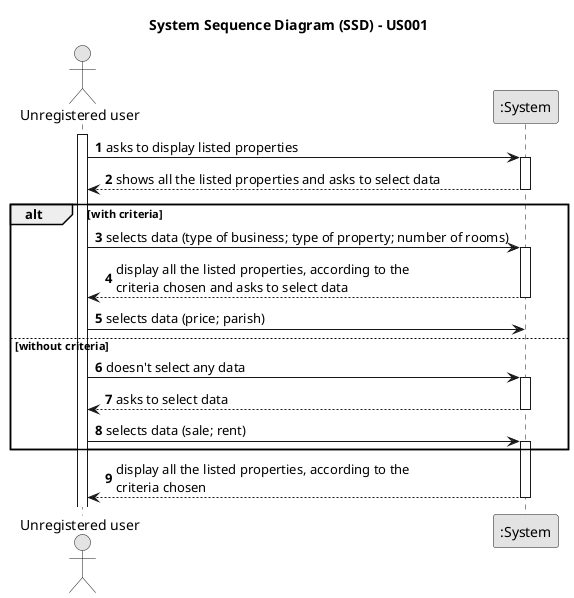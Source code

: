 @startuml
skinparam monochrome true
skinparam packageStyle rectangle
skinparam shadowing false

title System Sequence Diagram (SSD) - US001

autonumber

actor "Unregistered user" as User
participant ":System" as System

activate User

    User -> System : asks to display listed properties
    activate System

        System --> User : shows all the listed properties and asks to select data
    deactivate System

    alt with criteria
    User -> System : selects data (type of business; type of property; number of rooms)
    activate System

        System --> User : display all the listed properties, according to the \ncriteria chosen and asks to select data
    deactivate System

    User -> System : selects data (price; parish)
        deactivate System

    else without criteria

    User -> System : doesn't select any data
    activate System

       System --> User : asks to select data
    deactivate System

    User -> System : selects data (sale; rent)
    activate System

end

    System --> User : display all the listed properties, according to the \ncriteria chosen
    deactivate System


@enduml